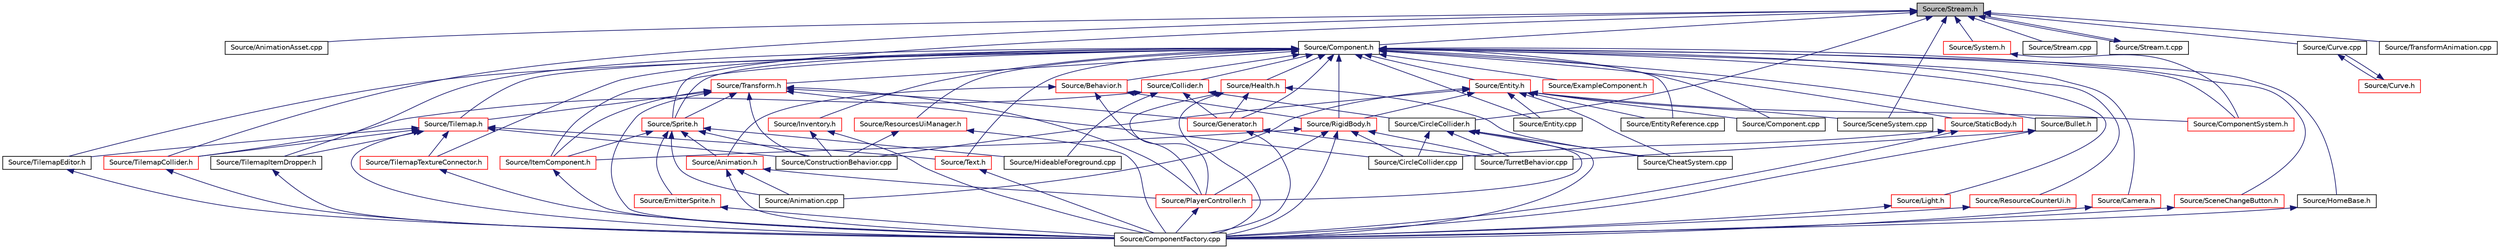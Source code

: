 digraph "Source/Stream.h"
{
 // LATEX_PDF_SIZE
  edge [fontname="Helvetica",fontsize="10",labelfontname="Helvetica",labelfontsize="10"];
  node [fontname="Helvetica",fontsize="10",shape=record];
  Node1 [label="Source/Stream.h",height=0.2,width=0.4,color="black", fillcolor="grey75", style="filled", fontcolor="black",tooltip="JSON File reading/writing."];
  Node1 -> Node2 [dir="back",color="midnightblue",fontsize="10",style="solid"];
  Node2 [label="Source/AnimationAsset.cpp",height=0.2,width=0.4,color="black", fillcolor="white", style="filled",URL="$AnimationAsset_8cpp.html",tooltip="Asset that contains information about a spritesheet animation."];
  Node1 -> Node3 [dir="back",color="midnightblue",fontsize="10",style="solid"];
  Node3 [label="Source/CircleCollider.h",height=0.2,width=0.4,color="black", fillcolor="white", style="filled",URL="$CircleCollider_8h.html",tooltip="Circle-shaped collider."];
  Node3 -> Node4 [dir="back",color="midnightblue",fontsize="10",style="solid"];
  Node4 [label="Source/CheatSystem.cpp",height=0.2,width=0.4,color="black", fillcolor="white", style="filled",URL="$CheatSystem_8cpp.html",tooltip="CheatSystem Class definition."];
  Node3 -> Node5 [dir="back",color="midnightblue",fontsize="10",style="solid"];
  Node5 [label="Source/CircleCollider.cpp",height=0.2,width=0.4,color="black", fillcolor="white", style="filled",URL="$CircleCollider_8cpp.html",tooltip="Circle-shaped collider."];
  Node3 -> Node6 [dir="back",color="midnightblue",fontsize="10",style="solid"];
  Node6 [label="Source/ComponentFactory.cpp",height=0.2,width=0.4,color="black", fillcolor="white", style="filled",URL="$ComponentFactory_8cpp.html",tooltip="Definitions for the component factory class."];
  Node3 -> Node7 [dir="back",color="midnightblue",fontsize="10",style="solid"];
  Node7 [label="Source/PlayerController.h",height=0.2,width=0.4,color="red", fillcolor="white", style="filled",URL="$PlayerController_8h.html",tooltip="PlayerController Behaviour Class."];
  Node7 -> Node6 [dir="back",color="midnightblue",fontsize="10",style="solid"];
  Node3 -> Node10 [dir="back",color="midnightblue",fontsize="10",style="solid"];
  Node10 [label="Source/TurretBehavior.cpp",height=0.2,width=0.4,color="black", fillcolor="white", style="filled",URL="$TurretBehavior_8cpp.html",tooltip="Behavior Compenent for Basic Turret"];
  Node1 -> Node11 [dir="back",color="midnightblue",fontsize="10",style="solid"];
  Node11 [label="Source/Component.h",height=0.2,width=0.4,color="black", fillcolor="white", style="filled",URL="$Component_8h.html",tooltip="Virtual component header."];
  Node11 -> Node12 [dir="back",color="midnightblue",fontsize="10",style="solid"];
  Node12 [label="Source/Behavior.h",height=0.2,width=0.4,color="red", fillcolor="white", style="filled",URL="$Behavior_8h.html",tooltip="Virtual behavior component header."];
  Node12 -> Node13 [dir="back",color="midnightblue",fontsize="10",style="solid"];
  Node13 [label="Source/Animation.h",height=0.2,width=0.4,color="red", fillcolor="white", style="filled",URL="$Animation_8h.html",tooltip="animation component class"];
  Node13 -> Node14 [dir="back",color="midnightblue",fontsize="10",style="solid"];
  Node14 [label="Source/Animation.cpp",height=0.2,width=0.4,color="black", fillcolor="white", style="filled",URL="$Animation_8cpp.html",tooltip="animation component implimentation"];
  Node13 -> Node6 [dir="back",color="midnightblue",fontsize="10",style="solid"];
  Node13 -> Node7 [dir="back",color="midnightblue",fontsize="10",style="solid"];
  Node12 -> Node7 [dir="back",color="midnightblue",fontsize="10",style="solid"];
  Node12 -> Node46 [dir="back",color="midnightblue",fontsize="10",style="solid"];
  Node46 [label="Source/RigidBody.h",height=0.2,width=0.4,color="red", fillcolor="white", style="filled",URL="$RigidBody_8h_source.html",tooltip=" "];
  Node46 -> Node5 [dir="back",color="midnightblue",fontsize="10",style="solid"];
  Node46 -> Node6 [dir="back",color="midnightblue",fontsize="10",style="solid"];
  Node46 -> Node56 [dir="back",color="midnightblue",fontsize="10",style="solid"];
  Node56 [label="Source/ItemComponent.h",height=0.2,width=0.4,color="red", fillcolor="white", style="filled",URL="$ItemComponent_8h.html",tooltip="Item in the world that can be picked up."];
  Node56 -> Node6 [dir="back",color="midnightblue",fontsize="10",style="solid"];
  Node46 -> Node7 [dir="back",color="midnightblue",fontsize="10",style="solid"];
  Node46 -> Node10 [dir="back",color="midnightblue",fontsize="10",style="solid"];
  Node11 -> Node59 [dir="back",color="midnightblue",fontsize="10",style="solid"];
  Node59 [label="Source/Bullet.h",height=0.2,width=0.4,color="black", fillcolor="white", style="filled",URL="$Bullet_8h_source.html",tooltip=" "];
  Node59 -> Node6 [dir="back",color="midnightblue",fontsize="10",style="solid"];
  Node59 -> Node10 [dir="back",color="midnightblue",fontsize="10",style="solid"];
  Node11 -> Node60 [dir="back",color="midnightblue",fontsize="10",style="solid"];
  Node60 [label="Source/Camera.h",height=0.2,width=0.4,color="red", fillcolor="white", style="filled",URL="$Camera_8h.html",tooltip="Camera component for rendering."];
  Node60 -> Node6 [dir="back",color="midnightblue",fontsize="10",style="solid"];
  Node11 -> Node72 [dir="back",color="midnightblue",fontsize="10",style="solid"];
  Node72 [label="Source/Collider.h",height=0.2,width=0.4,color="red", fillcolor="white", style="filled",URL="$Collider_8h.html",tooltip="Base component for detecting collisions."];
  Node72 -> Node3 [dir="back",color="midnightblue",fontsize="10",style="solid"];
  Node72 -> Node24 [dir="back",color="midnightblue",fontsize="10",style="solid"];
  Node24 [label="Source/Generator.h",height=0.2,width=0.4,color="red", fillcolor="white", style="filled",URL="$Generator_8h_source.html",tooltip=" "];
  Node24 -> Node6 [dir="back",color="midnightblue",fontsize="10",style="solid"];
  Node24 -> Node10 [dir="back",color="midnightblue",fontsize="10",style="solid"];
  Node72 -> Node32 [dir="back",color="midnightblue",fontsize="10",style="solid"];
  Node32 [label="Source/HideableForeground.cpp",height=0.2,width=0.4,color="black", fillcolor="white", style="filled",URL="$HideableForeground_8cpp.html",tooltip="Component that hides an attached Sprite when it overlaps something."];
  Node72 -> Node73 [dir="back",color="midnightblue",fontsize="10",style="solid"];
  Node73 [label="Source/TilemapCollider.h",height=0.2,width=0.4,color="red", fillcolor="white", style="filled",URL="$TilemapCollider_8h.html",tooltip="tilemap collider"];
  Node73 -> Node6 [dir="back",color="midnightblue",fontsize="10",style="solid"];
  Node11 -> Node74 [dir="back",color="midnightblue",fontsize="10",style="solid"];
  Node74 [label="Source/Component.cpp",height=0.2,width=0.4,color="black", fillcolor="white", style="filled",URL="$Component_8cpp.html",tooltip="Virtual component header."];
  Node11 -> Node75 [dir="back",color="midnightblue",fontsize="10",style="solid"];
  Node75 [label="Source/ComponentSystem.h",height=0.2,width=0.4,color="red", fillcolor="white", style="filled",URL="$ComponentSystem_8h.html",tooltip="System that keeps track of a specific kind of Component."];
  Node11 -> Node78 [dir="back",color="midnightblue",fontsize="10",style="solid"];
  Node78 [label="Source/Entity.cpp",height=0.2,width=0.4,color="black", fillcolor="white", style="filled",URL="$Entity_8cpp.html",tooltip="Function definitions for the Entity class."];
  Node11 -> Node79 [dir="back",color="midnightblue",fontsize="10",style="solid"];
  Node79 [label="Source/Entity.h",height=0.2,width=0.4,color="red", fillcolor="white", style="filled",URL="$Entity_8h.html",tooltip="Entity class which holds Components."];
  Node79 -> Node14 [dir="back",color="midnightblue",fontsize="10",style="solid"];
  Node79 -> Node4 [dir="back",color="midnightblue",fontsize="10",style="solid"];
  Node79 -> Node74 [dir="back",color="midnightblue",fontsize="10",style="solid"];
  Node79 -> Node75 [dir="back",color="midnightblue",fontsize="10",style="solid"];
  Node79 -> Node22 [dir="back",color="midnightblue",fontsize="10",style="solid"];
  Node22 [label="Source/ConstructionBehavior.cpp",height=0.2,width=0.4,color="black", fillcolor="white", style="filled",URL="$ConstructionBehavior_8cpp.html",tooltip="handles the construction of towers and modification of terrain"];
  Node79 -> Node78 [dir="back",color="midnightblue",fontsize="10",style="solid"];
  Node79 -> Node108 [dir="back",color="midnightblue",fontsize="10",style="solid"];
  Node108 [label="Source/EntityReference.cpp",height=0.2,width=0.4,color="black", fillcolor="white", style="filled",URL="$EntityReference_8cpp.html",tooltip="a reference to an Entity in the scene"];
  Node79 -> Node46 [dir="back",color="midnightblue",fontsize="10",style="solid"];
  Node79 -> Node104 [dir="back",color="midnightblue",fontsize="10",style="solid"];
  Node104 [label="Source/SceneSystem.cpp",height=0.2,width=0.4,color="black", fillcolor="white", style="filled",URL="$SceneSystem_8cpp.html",tooltip="handles the process of resetting and changing scenes"];
  Node11 -> Node108 [dir="back",color="midnightblue",fontsize="10",style="solid"];
  Node11 -> Node117 [dir="back",color="midnightblue",fontsize="10",style="solid"];
  Node117 [label="Source/ExampleComponent.h",height=0.2,width=0.4,color="red", fillcolor="white", style="filled",URL="$ExampleComponent_8h.html",tooltip="DESCRIPTION HERE."];
  Node11 -> Node24 [dir="back",color="midnightblue",fontsize="10",style="solid"];
  Node11 -> Node119 [dir="back",color="midnightblue",fontsize="10",style="solid"];
  Node119 [label="Source/Health.h",height=0.2,width=0.4,color="red", fillcolor="white", style="filled",URL="$Health_8h_source.html",tooltip=" "];
  Node119 -> Node4 [dir="back",color="midnightblue",fontsize="10",style="solid"];
  Node119 -> Node6 [dir="back",color="midnightblue",fontsize="10",style="solid"];
  Node119 -> Node24 [dir="back",color="midnightblue",fontsize="10",style="solid"];
  Node119 -> Node7 [dir="back",color="midnightblue",fontsize="10",style="solid"];
  Node11 -> Node120 [dir="back",color="midnightblue",fontsize="10",style="solid"];
  Node120 [label="Source/HomeBase.h",height=0.2,width=0.4,color="black", fillcolor="white", style="filled",URL="$HomeBase_8h_source.html",tooltip=" "];
  Node120 -> Node6 [dir="back",color="midnightblue",fontsize="10",style="solid"];
  Node11 -> Node121 [dir="back",color="midnightblue",fontsize="10",style="solid"];
  Node121 [label="Source/Inventory.h",height=0.2,width=0.4,color="red", fillcolor="white", style="filled",URL="$Inventory_8h.html",tooltip="Inventory component that stores items."];
  Node121 -> Node6 [dir="back",color="midnightblue",fontsize="10",style="solid"];
  Node121 -> Node22 [dir="back",color="midnightblue",fontsize="10",style="solid"];
  Node11 -> Node56 [dir="back",color="midnightblue",fontsize="10",style="solid"];
  Node11 -> Node122 [dir="back",color="midnightblue",fontsize="10",style="solid"];
  Node122 [label="Source/Light.h",height=0.2,width=0.4,color="red", fillcolor="white", style="filled",URL="$Light_8h.html",tooltip="Light source component. It shines."];
  Node122 -> Node6 [dir="back",color="midnightblue",fontsize="10",style="solid"];
  Node11 -> Node123 [dir="back",color="midnightblue",fontsize="10",style="solid"];
  Node123 [label="Source/ResourceCounterUi.h",height=0.2,width=0.4,color="red", fillcolor="white", style="filled",URL="$ResourceCounterUi_8h.html",tooltip="Ui Component that displays a resource sprite and a count."];
  Node123 -> Node6 [dir="back",color="midnightblue",fontsize="10",style="solid"];
  Node11 -> Node84 [dir="back",color="midnightblue",fontsize="10",style="solid"];
  Node84 [label="Source/ResourcesUiManager.h",height=0.2,width=0.4,color="red", fillcolor="white", style="filled",URL="$ResourcesUiManager_8h.html",tooltip="Component that manages the UI for displaying what resources a player currently has."];
  Node84 -> Node6 [dir="back",color="midnightblue",fontsize="10",style="solid"];
  Node84 -> Node22 [dir="back",color="midnightblue",fontsize="10",style="solid"];
  Node11 -> Node46 [dir="back",color="midnightblue",fontsize="10",style="solid"];
  Node11 -> Node124 [dir="back",color="midnightblue",fontsize="10",style="solid"];
  Node124 [label="Source/SceneChangeButton.h",height=0.2,width=0.4,color="red", fillcolor="white", style="filled",URL="$SceneChangeButton_8h.html",tooltip="Component that changes the scene when clicked."];
  Node124 -> Node6 [dir="back",color="midnightblue",fontsize="10",style="solid"];
  Node11 -> Node85 [dir="back",color="midnightblue",fontsize="10",style="solid"];
  Node85 [label="Source/Sprite.h",height=0.2,width=0.4,color="red", fillcolor="white", style="filled",URL="$Sprite_8h_source.html",tooltip=" "];
  Node85 -> Node14 [dir="back",color="midnightblue",fontsize="10",style="solid"];
  Node85 -> Node13 [dir="back",color="midnightblue",fontsize="10",style="solid"];
  Node85 -> Node22 [dir="back",color="midnightblue",fontsize="10",style="solid"];
  Node85 -> Node86 [dir="back",color="midnightblue",fontsize="10",style="solid"];
  Node86 [label="Source/EmitterSprite.h",height=0.2,width=0.4,color="red", fillcolor="white", style="filled",URL="$EmitterSprite_8h.html",tooltip="Renders particles using data from SSBO."];
  Node86 -> Node6 [dir="back",color="midnightblue",fontsize="10",style="solid"];
  Node85 -> Node32 [dir="back",color="midnightblue",fontsize="10",style="solid"];
  Node85 -> Node56 [dir="back",color="midnightblue",fontsize="10",style="solid"];
  Node11 -> Node125 [dir="back",color="midnightblue",fontsize="10",style="solid"];
  Node125 [label="Source/StaticBody.h",height=0.2,width=0.4,color="red", fillcolor="white", style="filled",URL="$StaticBody_8h.html",tooltip="pysics body which can be collided with and does not move"];
  Node125 -> Node5 [dir="back",color="midnightblue",fontsize="10",style="solid"];
  Node125 -> Node6 [dir="back",color="midnightblue",fontsize="10",style="solid"];
  Node11 -> Node114 [dir="back",color="midnightblue",fontsize="10",style="solid"];
  Node114 [label="Source/Text.h",height=0.2,width=0.4,color="red", fillcolor="white", style="filled",URL="$Text_8h.html",tooltip="Component that makes use of Tilemap to draw text."];
  Node114 -> Node6 [dir="back",color="midnightblue",fontsize="10",style="solid"];
  Node11 -> Node112 [dir="back",color="midnightblue",fontsize="10",style="solid"];
  Node112 [label="Source/Tilemap.h",height=0.2,width=0.4,color="red", fillcolor="white", style="filled",URL="$Tilemap_8h.html",tooltip="Tilemap component - loads and manages a tilemap array."];
  Node112 -> Node6 [dir="back",color="midnightblue",fontsize="10",style="solid"];
  Node112 -> Node22 [dir="back",color="midnightblue",fontsize="10",style="solid"];
  Node112 -> Node114 [dir="back",color="midnightblue",fontsize="10",style="solid"];
  Node112 -> Node73 [dir="back",color="midnightblue",fontsize="10",style="solid"];
  Node112 -> Node92 [dir="back",color="midnightblue",fontsize="10",style="solid"];
  Node92 [label="Source/TilemapEditor.h",height=0.2,width=0.4,color="black", fillcolor="white", style="filled",URL="$TilemapEditor_8h.html",tooltip="Component that allows direct editing of a Tilemap."];
  Node92 -> Node6 [dir="back",color="midnightblue",fontsize="10",style="solid"];
  Node112 -> Node93 [dir="back",color="midnightblue",fontsize="10",style="solid"];
  Node93 [label="Source/TilemapItemDropper.h",height=0.2,width=0.4,color="black", fillcolor="white", style="filled",URL="$TilemapItemDropper_8h.html",tooltip="Drops an item whenever a tile is broken."];
  Node93 -> Node6 [dir="back",color="midnightblue",fontsize="10",style="solid"];
  Node112 -> Node116 [dir="back",color="midnightblue",fontsize="10",style="solid"];
  Node116 [label="Source/TilemapTextureConnector.h",height=0.2,width=0.4,color="red", fillcolor="white", style="filled",URL="$TilemapTextureConnector_8h.html",tooltip="Component that uses a parent 'source' tilemap to update a child tilemap with connected textures."];
  Node116 -> Node6 [dir="back",color="midnightblue",fontsize="10",style="solid"];
  Node11 -> Node92 [dir="back",color="midnightblue",fontsize="10",style="solid"];
  Node11 -> Node93 [dir="back",color="midnightblue",fontsize="10",style="solid"];
  Node11 -> Node116 [dir="back",color="midnightblue",fontsize="10",style="solid"];
  Node11 -> Node127 [dir="back",color="midnightblue",fontsize="10",style="solid"];
  Node127 [label="Source/Transform.h",height=0.2,width=0.4,color="red", fillcolor="white", style="filled",URL="$Transform_8h.html",tooltip="Transform."];
  Node127 -> Node5 [dir="back",color="midnightblue",fontsize="10",style="solid"];
  Node127 -> Node6 [dir="back",color="midnightblue",fontsize="10",style="solid"];
  Node127 -> Node22 [dir="back",color="midnightblue",fontsize="10",style="solid"];
  Node127 -> Node24 [dir="back",color="midnightblue",fontsize="10",style="solid"];
  Node127 -> Node56 [dir="back",color="midnightblue",fontsize="10",style="solid"];
  Node127 -> Node7 [dir="back",color="midnightblue",fontsize="10",style="solid"];
  Node127 -> Node85 [dir="back",color="midnightblue",fontsize="10",style="solid"];
  Node127 -> Node112 [dir="back",color="midnightblue",fontsize="10",style="solid"];
  Node1 -> Node131 [dir="back",color="midnightblue",fontsize="10",style="solid"];
  Node131 [label="Source/Curve.cpp",height=0.2,width=0.4,color="black", fillcolor="white", style="filled",URL="$Curve_8cpp.html",tooltip="class for interpolating between sequences of values"];
  Node131 -> Node132 [dir="back",color="midnightblue",fontsize="10",style="solid"];
  Node132 [label="Source/Curve.h",height=0.2,width=0.4,color="red", fillcolor="white", style="filled",URL="$Curve_8h.html",tooltip="class for interpolating between sequences of values"];
  Node132 -> Node131 [dir="back",color="midnightblue",fontsize="10",style="solid"];
  Node1 -> Node104 [dir="back",color="midnightblue",fontsize="10",style="solid"];
  Node1 -> Node85 [dir="back",color="midnightblue",fontsize="10",style="solid"];
  Node1 -> Node135 [dir="back",color="midnightblue",fontsize="10",style="solid"];
  Node135 [label="Source/Stream.cpp",height=0.2,width=0.4,color="black", fillcolor="white", style="filled",URL="$Stream_8cpp.html",tooltip="JSON File reading/writing."];
  Node1 -> Node136 [dir="back",color="midnightblue",fontsize="10",style="solid"];
  Node136 [label="Source/Stream.t.cpp",height=0.2,width=0.4,color="black", fillcolor="white", style="filled",URL="$Stream_8t_8cpp.html",tooltip="JSON File reading/writing."];
  Node136 -> Node1 [dir="back",color="midnightblue",fontsize="10",style="solid"];
  Node1 -> Node137 [dir="back",color="midnightblue",fontsize="10",style="solid"];
  Node137 [label="Source/System.h",height=0.2,width=0.4,color="red", fillcolor="white", style="filled",URL="$System_8h.html",tooltip="Base class for all Systems."];
  Node137 -> Node75 [dir="back",color="midnightblue",fontsize="10",style="solid"];
  Node1 -> Node73 [dir="back",color="midnightblue",fontsize="10",style="solid"];
  Node1 -> Node134 [dir="back",color="midnightblue",fontsize="10",style="solid"];
  Node134 [label="Source/TransformAnimation.cpp",height=0.2,width=0.4,color="black", fillcolor="white", style="filled",URL="$TransformAnimation_8cpp.html",tooltip="Asset that animates a Transform with Curves."];
}
